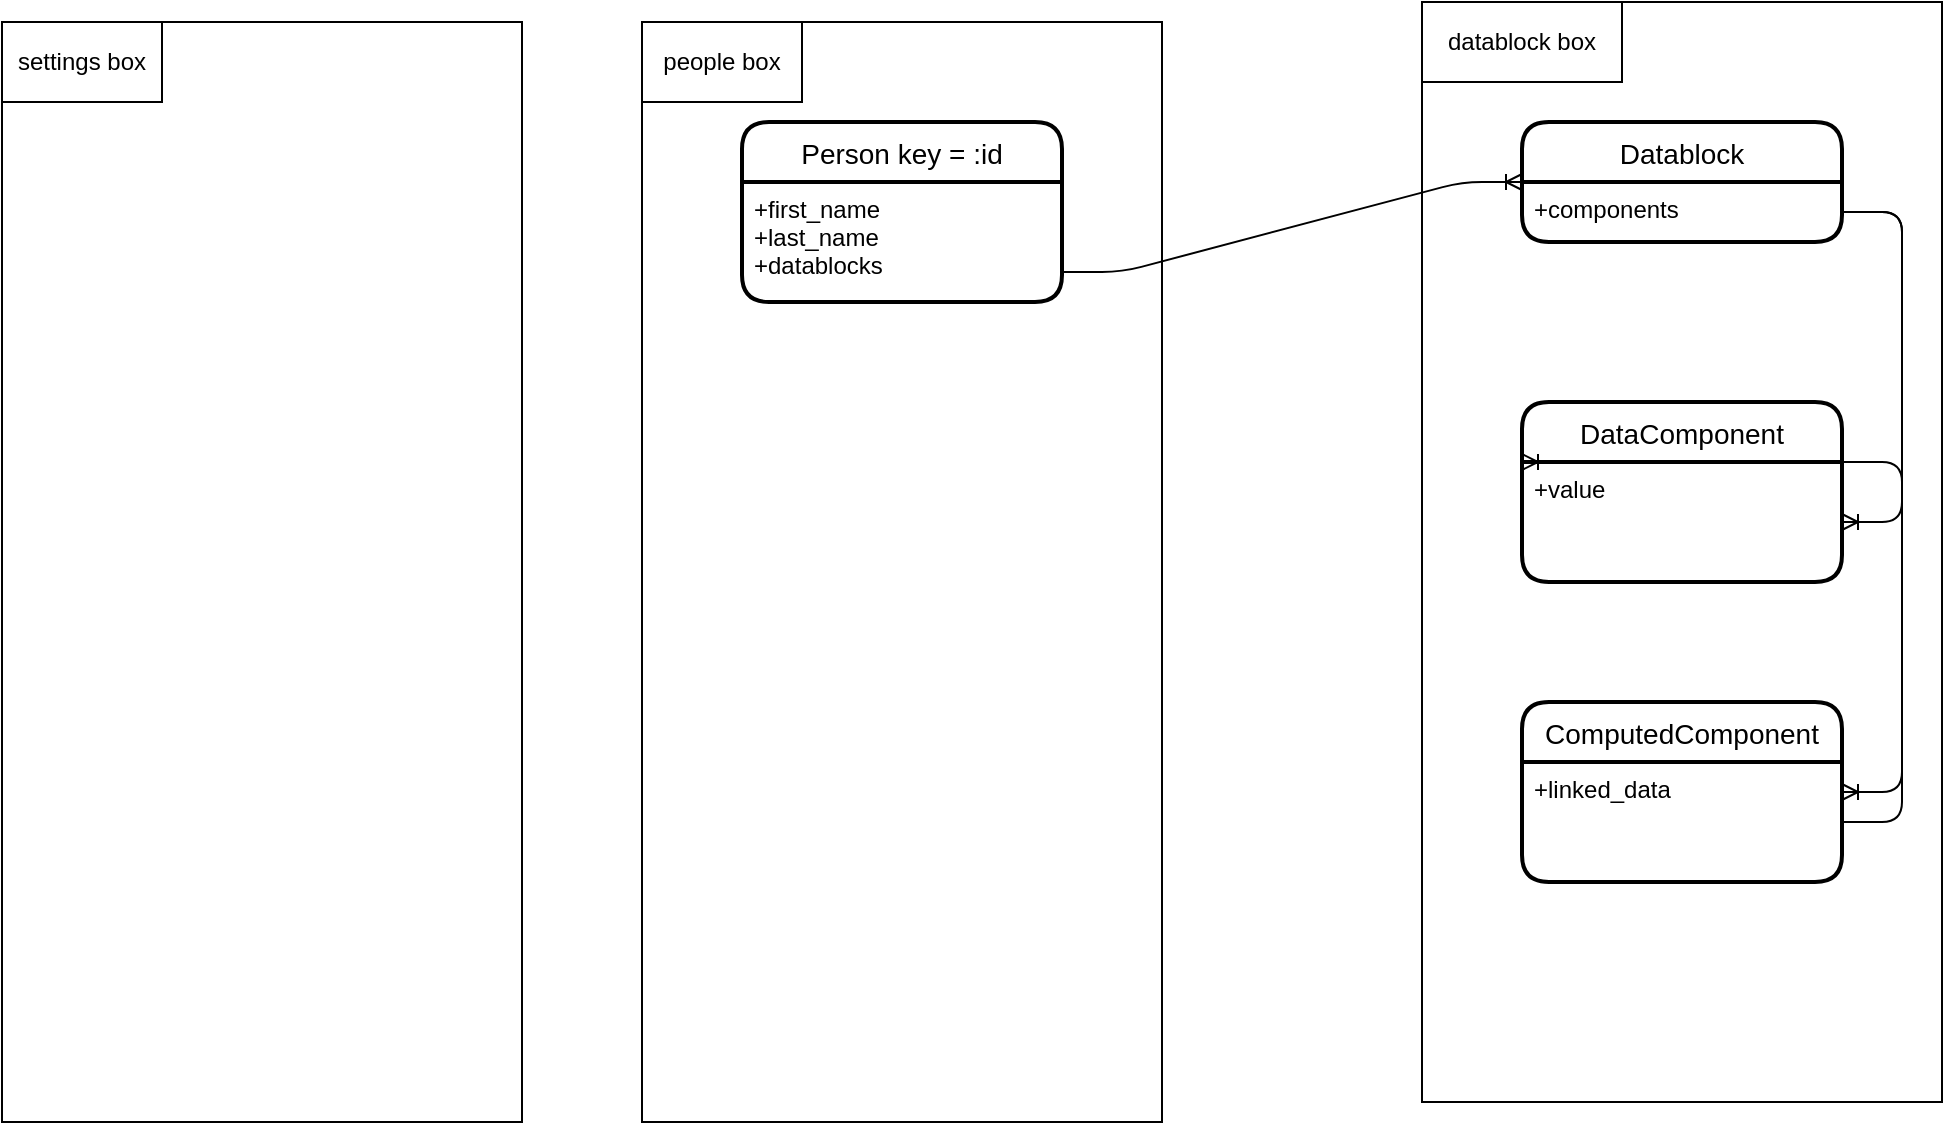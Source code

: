 <mxfile version="13.7.9" type="device" pages="2"><diagram id="tumvjpiRp1YmuoPPvX5n" name="no-sql database design"><mxGraphModel dx="1815" dy="711" grid="1" gridSize="10" guides="1" tooltips="1" connect="1" arrows="1" fold="1" page="1" pageScale="1" pageWidth="827" pageHeight="1169" math="0" shadow="0"><root><mxCell id="0"/><mxCell id="1" parent="0"/><mxCell id="mQpEe6tUVRKGyS8-SNBs-10" value="" style="rounded=0;whiteSpace=wrap;html=1;movable=0;resizable=0;rotatable=0;deletable=0;editable=0;connectable=0;" vertex="1" parent="1"><mxGeometry x="420" y="130" width="260" height="550" as="geometry"/></mxCell><mxCell id="mQpEe6tUVRKGyS8-SNBs-4" value="" style="rounded=0;whiteSpace=wrap;html=1;" vertex="1" parent="1"><mxGeometry x="30" y="140" width="260" height="550" as="geometry"/></mxCell><mxCell id="mQpEe6tUVRKGyS8-SNBs-5" value="people box" style="rounded=0;whiteSpace=wrap;html=1;" vertex="1" parent="1"><mxGeometry x="30" y="140" width="80" height="40" as="geometry"/></mxCell><mxCell id="mQpEe6tUVRKGyS8-SNBs-7" value="datablock box" style="rounded=0;whiteSpace=wrap;html=1;" vertex="1" parent="1"><mxGeometry x="420" y="130" width="100" height="40" as="geometry"/></mxCell><mxCell id="mQpEe6tUVRKGyS8-SNBs-8" value="Datablock" style="swimlane;childLayout=stackLayout;horizontal=1;startSize=30;horizontalStack=0;rounded=1;fontSize=14;fontStyle=0;strokeWidth=2;resizeParent=0;resizeLast=1;shadow=0;dashed=0;align=center;" vertex="1" parent="1"><mxGeometry x="470" y="190" width="160" height="60" as="geometry"/></mxCell><mxCell id="mQpEe6tUVRKGyS8-SNBs-9" value="+components" style="align=left;strokeColor=none;fillColor=none;spacingLeft=4;fontSize=12;verticalAlign=top;resizable=0;rotatable=0;part=1;" vertex="1" parent="mQpEe6tUVRKGyS8-SNBs-8"><mxGeometry y="30" width="160" height="30" as="geometry"/></mxCell><mxCell id="mQpEe6tUVRKGyS8-SNBs-1" value="Person key = :id" style="swimlane;childLayout=stackLayout;horizontal=1;startSize=30;horizontalStack=0;rounded=1;fontSize=14;fontStyle=0;strokeWidth=2;resizeParent=0;resizeLast=1;shadow=0;dashed=0;align=center;" vertex="1" parent="1"><mxGeometry x="80" y="190" width="160" height="90" as="geometry"/></mxCell><mxCell id="mQpEe6tUVRKGyS8-SNBs-2" value="+first_name&#10;+last_name&#10;+datablocks" style="align=left;strokeColor=none;fillColor=none;spacingLeft=4;fontSize=12;verticalAlign=top;resizable=0;rotatable=0;part=1;" vertex="1" parent="mQpEe6tUVRKGyS8-SNBs-1"><mxGeometry y="30" width="160" height="60" as="geometry"/></mxCell><mxCell id="mQpEe6tUVRKGyS8-SNBs-12" value="DataComponent" style="swimlane;childLayout=stackLayout;horizontal=1;startSize=30;horizontalStack=0;rounded=1;fontSize=14;fontStyle=0;strokeWidth=2;resizeParent=0;resizeLast=1;shadow=0;dashed=0;align=center;" vertex="1" parent="1"><mxGeometry x="470" y="330" width="160" height="90" as="geometry"><mxRectangle x="470" y="330" width="130" height="30" as="alternateBounds"/></mxGeometry></mxCell><mxCell id="mQpEe6tUVRKGyS8-SNBs-13" value="+value" style="align=left;strokeColor=none;fillColor=none;spacingLeft=4;fontSize=12;verticalAlign=top;resizable=0;rotatable=0;part=1;" vertex="1" parent="mQpEe6tUVRKGyS8-SNBs-12"><mxGeometry y="30" width="160" height="60" as="geometry"/></mxCell><mxCell id="AghAwRDaUWX8fnEZP51t-1" value="" style="edgeStyle=entityRelationEdgeStyle;fontSize=12;html=1;endArrow=ERoneToMany;entryX=0;entryY=0.5;entryDx=0;entryDy=0;exitX=1;exitY=0.75;exitDx=0;exitDy=0;" edge="1" parent="1" source="mQpEe6tUVRKGyS8-SNBs-2" target="mQpEe6tUVRKGyS8-SNBs-8"><mxGeometry width="100" height="100" relative="1" as="geometry"><mxPoint x="290" y="410" as="sourcePoint"/><mxPoint x="390" y="310" as="targetPoint"/></mxGeometry></mxCell><mxCell id="AghAwRDaUWX8fnEZP51t-2" value="" style="edgeStyle=entityRelationEdgeStyle;fontSize=12;html=1;endArrow=ERoneToMany;exitX=1;exitY=0.5;exitDx=0;exitDy=0;" edge="1" parent="1" source="mQpEe6tUVRKGyS8-SNBs-9" target="mQpEe6tUVRKGyS8-SNBs-13"><mxGeometry width="100" height="100" relative="1" as="geometry"><mxPoint x="240" y="420.0" as="sourcePoint"/><mxPoint x="750" y="410" as="targetPoint"/></mxGeometry></mxCell><mxCell id="AghAwRDaUWX8fnEZP51t-3" value="ComputedComponent" style="swimlane;childLayout=stackLayout;horizontal=1;startSize=30;horizontalStack=0;rounded=1;fontSize=14;fontStyle=0;strokeWidth=2;resizeParent=0;resizeLast=1;shadow=0;dashed=0;align=center;" vertex="1" parent="1"><mxGeometry x="470" y="480" width="160" height="90" as="geometry"><mxRectangle x="470" y="330" width="130" height="30" as="alternateBounds"/></mxGeometry></mxCell><mxCell id="AghAwRDaUWX8fnEZP51t-4" value="+linked_data" style="align=left;strokeColor=none;fillColor=none;spacingLeft=4;fontSize=12;verticalAlign=top;resizable=0;rotatable=0;part=1;" vertex="1" parent="AghAwRDaUWX8fnEZP51t-3"><mxGeometry y="30" width="160" height="60" as="geometry"/></mxCell><mxCell id="AghAwRDaUWX8fnEZP51t-5" value="" style="edgeStyle=entityRelationEdgeStyle;fontSize=12;html=1;endArrow=ERoneToMany;entryX=0;entryY=0;entryDx=0;entryDy=0;" edge="1" parent="1" source="AghAwRDaUWX8fnEZP51t-4" target="mQpEe6tUVRKGyS8-SNBs-13"><mxGeometry width="100" height="100" relative="1" as="geometry"><mxPoint x="380" y="525" as="sourcePoint"/><mxPoint x="640" y="400" as="targetPoint"/></mxGeometry></mxCell><mxCell id="AghAwRDaUWX8fnEZP51t-7" value="" style="edgeStyle=entityRelationEdgeStyle;fontSize=12;html=1;endArrow=ERoneToMany;exitX=1;exitY=0.5;exitDx=0;exitDy=0;snapToPoint=1;anchorPointDirection=0;" edge="1" parent="1" source="mQpEe6tUVRKGyS8-SNBs-9" target="AghAwRDaUWX8fnEZP51t-3"><mxGeometry width="100" height="100" relative="1" as="geometry"><mxPoint x="640" y="245.0" as="sourcePoint"/><mxPoint x="640" y="510" as="targetPoint"/></mxGeometry></mxCell><mxCell id="AghAwRDaUWX8fnEZP51t-9" value="" style="rounded=0;whiteSpace=wrap;html=1;" vertex="1" parent="1"><mxGeometry x="-290" y="140" width="260" height="550" as="geometry"/></mxCell><mxCell id="AghAwRDaUWX8fnEZP51t-10" value="settings box" style="rounded=0;whiteSpace=wrap;html=1;" vertex="1" parent="1"><mxGeometry x="-290" y="140" width="80" height="40" as="geometry"/></mxCell></root></mxGraphModel></diagram><diagram id="lfDsm-KZ88zXppBn9s3G" name="mobile storyboard"><mxGraphModel dx="1186" dy="853" grid="1" gridSize="10" guides="1" tooltips="1" connect="1" arrows="1" fold="1" page="1" pageScale="1" pageWidth="827" pageHeight="1169" math="0" shadow="0"><root><mxCell id="6_1UU9zdQ9Lidq-6BpJZ-0"/><mxCell id="6_1UU9zdQ9Lidq-6BpJZ-1" parent="6_1UU9zdQ9Lidq-6BpJZ-0"/><mxCell id="6_1UU9zdQ9Lidq-6BpJZ-9" value="" style="shape=mxgraph.mockup.containers.marginRect;rectMarginTop=10;strokeColor=#666666;strokeWidth=1;dashed=0;rounded=1;arcSize=5;recursiveResize=0;movable=0;resizable=0;rotatable=0;deletable=0;editable=0;connectable=0;" vertex="1" parent="6_1UU9zdQ9Lidq-6BpJZ-1"><mxGeometry x="100" y="40" width="230" height="410" as="geometry"/></mxCell><mxCell id="6_1UU9zdQ9Lidq-6BpJZ-10" value="Index screen" style="shape=rect;strokeColor=none;fillColor=#008cff;strokeWidth=1;dashed=0;rounded=1;arcSize=20;fontColor=#ffffff;fontSize=17;spacing=2;spacingTop=-2;align=left;autosize=1;spacingLeft=4;resizeWidth=0;resizeHeight=0;perimeter=none;" vertex="1" parent="6_1UU9zdQ9Lidq-6BpJZ-9"><mxGeometry x="5" width="120" height="30" as="geometry"/></mxCell><mxCell id="6_1UU9zdQ9Lidq-6BpJZ-4" value="" style="strokeWidth=1;shadow=0;dashed=0;align=center;html=1;shape=mxgraph.mockup.containers.rrect;rSize=0;strokeColor=#666666;" vertex="1" parent="6_1UU9zdQ9Lidq-6BpJZ-9"><mxGeometry x="17.13" y="50" width="195.74" height="345" as="geometry"/></mxCell><mxCell id="6_1UU9zdQ9Lidq-6BpJZ-5" value="Group 1" style="strokeColor=inherit;fillColor=inherit;gradientColor=inherit;strokeWidth=1;shadow=0;dashed=0;align=center;html=1;shape=mxgraph.mockup.containers.rrect;rSize=0;fontSize=17;fontColor=#666666;fontStyle=1;resizeWidth=1;" vertex="1" parent="6_1UU9zdQ9Lidq-6BpJZ-4"><mxGeometry width="195.74" height="26" relative="1" as="geometry"/></mxCell><mxCell id="6_1UU9zdQ9Lidq-6BpJZ-6" value="Group 2" style="strokeColor=inherit;fillColor=inherit;gradientColor=inherit;strokeWidth=1;shadow=0;dashed=0;align=center;html=1;shape=mxgraph.mockup.containers.rrect;rSize=0;fontSize=17;fontColor=#666666;fontStyle=1;resizeWidth=1;" vertex="1" parent="6_1UU9zdQ9Lidq-6BpJZ-4"><mxGeometry width="195.74" height="26" relative="1" as="geometry"><mxPoint y="26" as="offset"/></mxGeometry></mxCell><mxCell id="6_1UU9zdQ9Lidq-6BpJZ-7" value="Group 3" style="strokeWidth=1;shadow=0;dashed=0;align=center;html=1;shape=mxgraph.mockup.containers.rrect;rSize=0;fontSize=17;fontColor=#ffffff;fontStyle=1;fillColor=#008cff;strokeColor=#008cff;resizeWidth=1;" vertex="1" parent="6_1UU9zdQ9Lidq-6BpJZ-4"><mxGeometry width="195.74" height="26" relative="1" as="geometry"><mxPoint y="52" as="offset"/></mxGeometry></mxCell><mxCell id="6_1UU9zdQ9Lidq-6BpJZ-13" value="" style="html=1;verticalLabelPosition=bottom;align=center;labelBackgroundColor=#ffffff;verticalAlign=top;strokeWidth=2;strokeColor=#0080F0;shadow=0;dashed=0;shape=mxgraph.ios7.icons.add;" vertex="1" parent="6_1UU9zdQ9Lidq-6BpJZ-4"><mxGeometry x="162.87" y="310" width="30" height="30" as="geometry"/></mxCell><mxCell id="6_1UU9zdQ9Lidq-6BpJZ-21" value="Some default&#10;dialog&#10;text." style="strokeWidth=1;shadow=0;dashed=0;align=center;html=1;shape=mxgraph.mockup.containers.rrect;rSize=0;strokeColor=#666666;fontColor=#666666;fontSize=17;verticalAlign=top;whiteSpace=wrap;fillColor=#ffffff;spacingTop=32;" vertex="1" parent="6_1UU9zdQ9Lidq-6BpJZ-1"><mxGeometry x="370" y="475" width="140" height="220" as="geometry"/></mxCell><mxCell id="6_1UU9zdQ9Lidq-6BpJZ-22" value="Add person" style="strokeWidth=1;shadow=0;dashed=0;align=center;html=1;shape=mxgraph.mockup.containers.rrect;rSize=0;fontSize=17;fontColor=#666666;strokeColor=#666666;align=left;spacingLeft=8;fillColor=none;resizeWidth=1;" vertex="1" parent="6_1UU9zdQ9Lidq-6BpJZ-21"><mxGeometry width="140" height="30" relative="1" as="geometry"/></mxCell><mxCell id="6_1UU9zdQ9Lidq-6BpJZ-24" value="Cancel" style="strokeWidth=1;shadow=0;dashed=0;align=center;html=1;shape=mxgraph.mockup.containers.rrect;rSize=0;fontSize=16;fontColor=#666666;strokeColor=#c4c4c4;whiteSpace=wrap;fillColor=none;" vertex="1" parent="6_1UU9zdQ9Lidq-6BpJZ-21"><mxGeometry x="0.25" y="1" width="90" height="25" relative="1" as="geometry"><mxPoint x="-10" y="-33" as="offset"/></mxGeometry></mxCell><mxCell id="6_1UU9zdQ9Lidq-6BpJZ-26" style="edgeStyle=orthogonalEdgeStyle;rounded=0;orthogonalLoop=1;jettySize=auto;html=1;entryX=0.007;entryY=0.559;entryDx=0;entryDy=0;entryPerimeter=0;" edge="1" parent="6_1UU9zdQ9Lidq-6BpJZ-1" source="6_1UU9zdQ9Lidq-6BpJZ-13" target="6_1UU9zdQ9Lidq-6BpJZ-21"><mxGeometry relative="1" as="geometry"/></mxCell><mxCell id="6_1UU9zdQ9Lidq-6BpJZ-27" value="" style="shape=mxgraph.mockup.containers.marginRect;rectMarginTop=10;strokeColor=#666666;strokeWidth=1;dashed=0;rounded=1;arcSize=5;recursiveResize=0;movable=1;resizable=1;rotatable=1;deletable=1;editable=1;connectable=1;" vertex="1" parent="6_1UU9zdQ9Lidq-6BpJZ-1"><mxGeometry x="480" y="30" width="230" height="420" as="geometry"/></mxCell><mxCell id="6_1UU9zdQ9Lidq-6BpJZ-28" value="ProfileView" style="shape=rect;strokeColor=none;fillColor=#008cff;strokeWidth=1;dashed=0;rounded=1;arcSize=20;fontColor=#ffffff;fontSize=17;spacing=2;spacingTop=-2;align=left;autosize=1;spacingLeft=4;resizeWidth=0;resizeHeight=0;perimeter=none;" vertex="1" parent="6_1UU9zdQ9Lidq-6BpJZ-27"><mxGeometry x="5" width="110" height="30" as="geometry"/></mxCell><mxCell id="6_1UU9zdQ9Lidq-6BpJZ-35" value="Profile display" style="rounded=1;whiteSpace=wrap;html=1;" vertex="1" parent="6_1UU9zdQ9Lidq-6BpJZ-27"><mxGeometry x="20" y="60" width="190" height="110" as="geometry"/></mxCell><mxCell id="6_1UU9zdQ9Lidq-6BpJZ-36" value="Profile display" style="rounded=1;whiteSpace=wrap;html=1;" vertex="1" parent="6_1UU9zdQ9Lidq-6BpJZ-27"><mxGeometry x="20" y="180" width="190" height="110" as="geometry"/></mxCell><mxCell id="6_1UU9zdQ9Lidq-6BpJZ-37" value="Profile display" style="rounded=1;whiteSpace=wrap;html=1;" vertex="1" parent="6_1UU9zdQ9Lidq-6BpJZ-27"><mxGeometry x="20" y="300" width="190" height="110" as="geometry"/></mxCell><mxCell id="6_1UU9zdQ9Lidq-6BpJZ-34" style="edgeStyle=orthogonalEdgeStyle;rounded=0;orthogonalLoop=1;jettySize=auto;html=1;entryX=0;entryY=0.28;entryDx=0;entryDy=0;entryPerimeter=0;" edge="1" parent="6_1UU9zdQ9Lidq-6BpJZ-1" source="6_1UU9zdQ9Lidq-6BpJZ-7" target="6_1UU9zdQ9Lidq-6BpJZ-27"><mxGeometry relative="1" as="geometry"/></mxCell></root></mxGraphModel></diagram></mxfile>